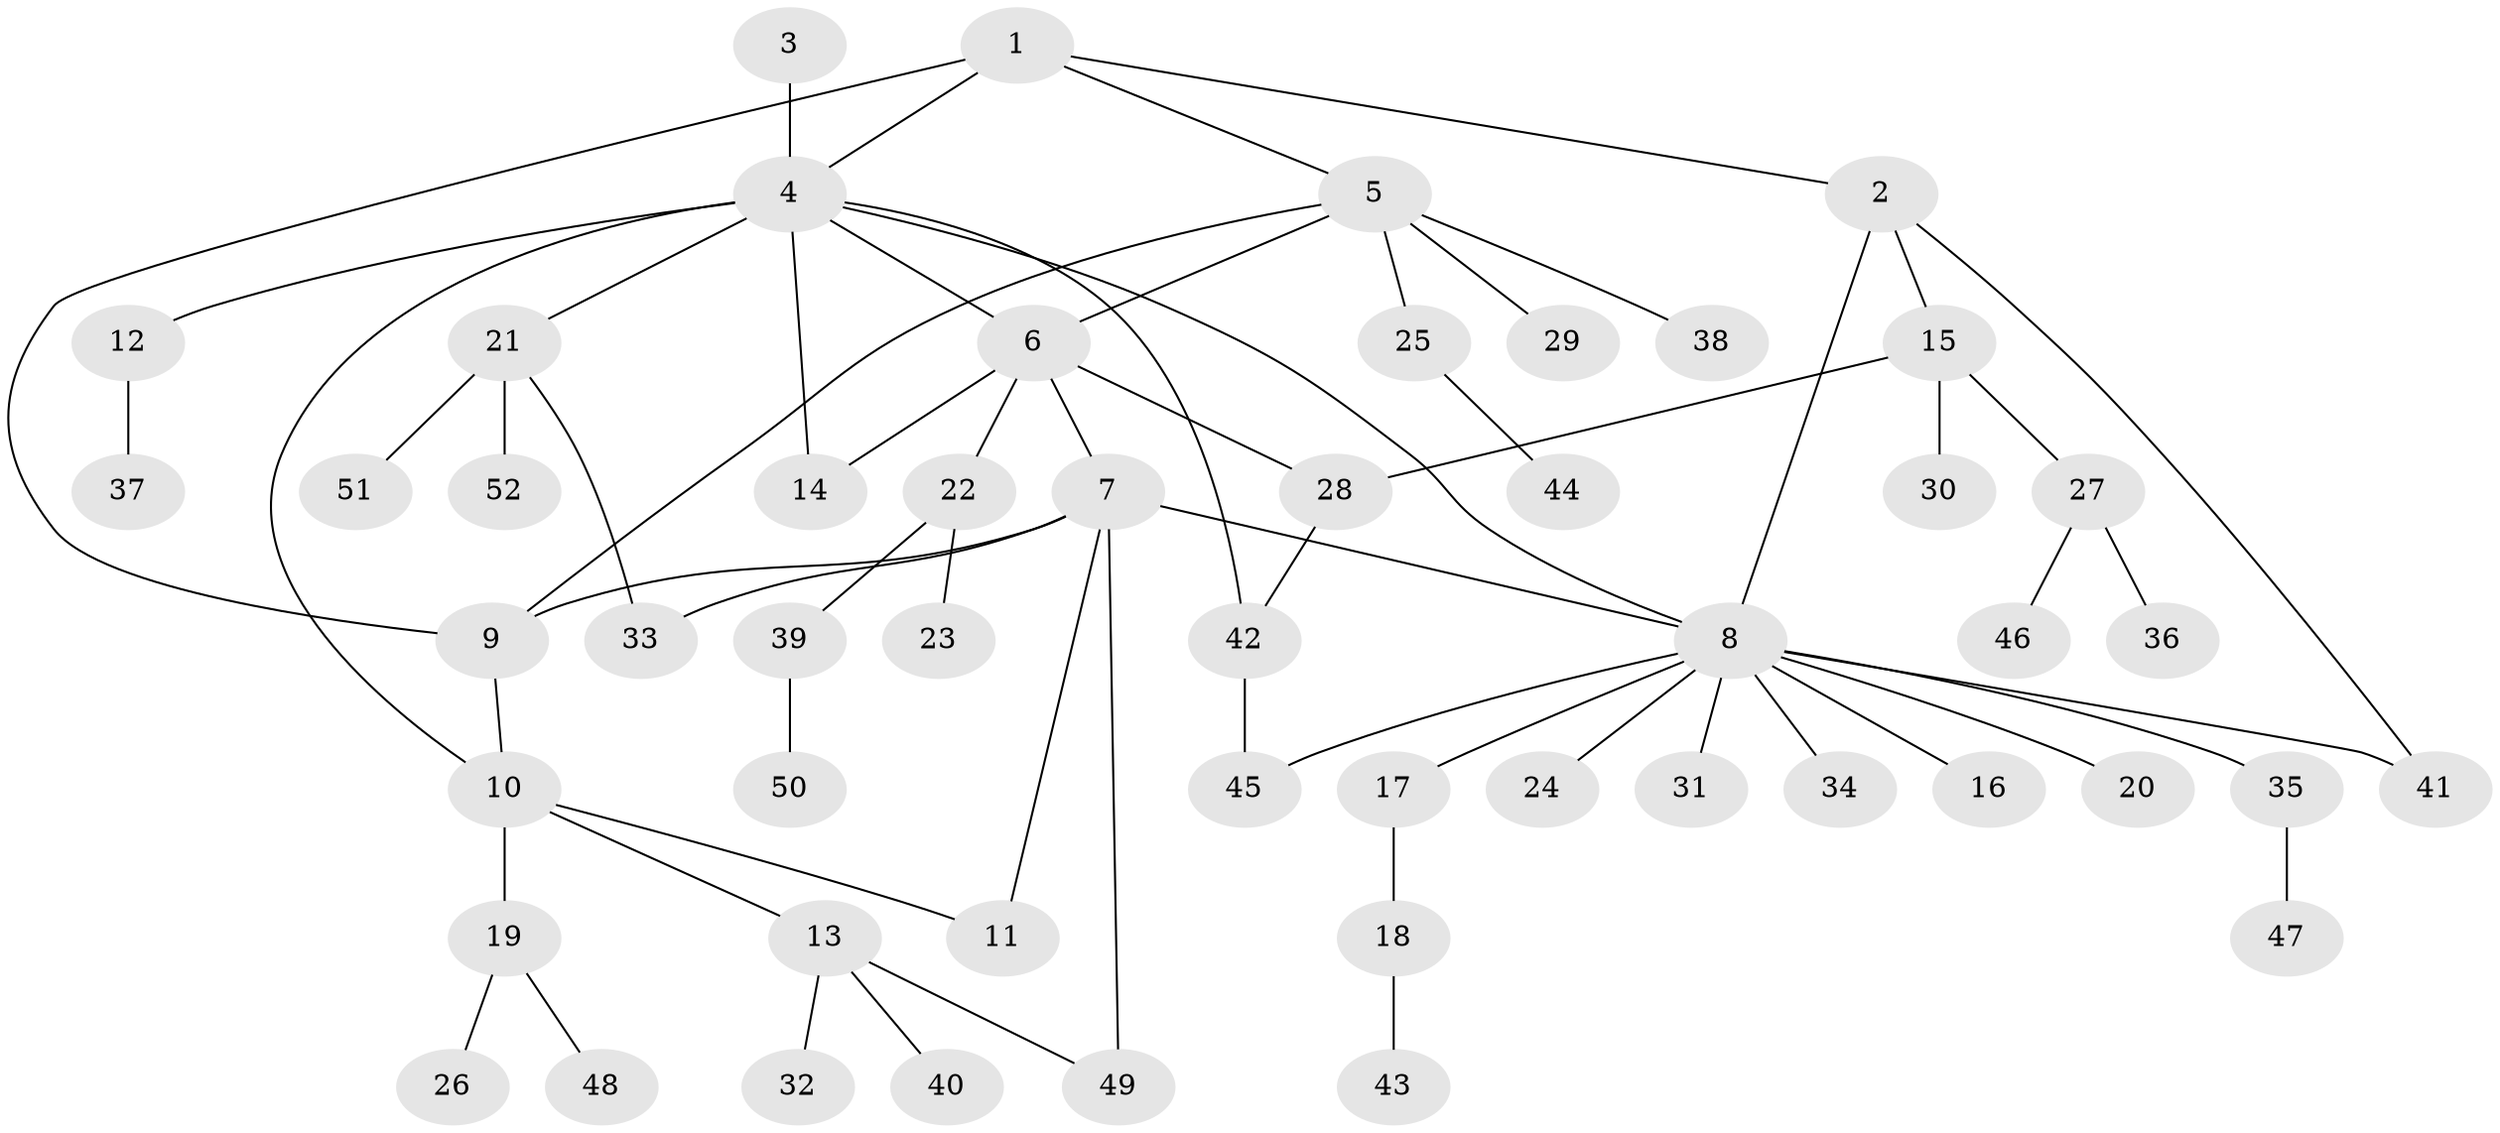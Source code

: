 // coarse degree distribution, {5: 0.02857142857142857, 3: 0.14285714285714285, 1: 0.5428571428571428, 11: 0.05714285714285714, 4: 0.02857142857142857, 7: 0.02857142857142857, 6: 0.05714285714285714, 2: 0.11428571428571428}
// Generated by graph-tools (version 1.1) at 2025/52/02/27/25 19:52:14]
// undirected, 52 vertices, 65 edges
graph export_dot {
graph [start="1"]
  node [color=gray90,style=filled];
  1;
  2;
  3;
  4;
  5;
  6;
  7;
  8;
  9;
  10;
  11;
  12;
  13;
  14;
  15;
  16;
  17;
  18;
  19;
  20;
  21;
  22;
  23;
  24;
  25;
  26;
  27;
  28;
  29;
  30;
  31;
  32;
  33;
  34;
  35;
  36;
  37;
  38;
  39;
  40;
  41;
  42;
  43;
  44;
  45;
  46;
  47;
  48;
  49;
  50;
  51;
  52;
  1 -- 2;
  1 -- 4;
  1 -- 5;
  1 -- 9;
  2 -- 8;
  2 -- 15;
  2 -- 41;
  3 -- 4;
  4 -- 6;
  4 -- 8;
  4 -- 10;
  4 -- 12;
  4 -- 14;
  4 -- 21;
  4 -- 42;
  5 -- 6;
  5 -- 9;
  5 -- 25;
  5 -- 29;
  5 -- 38;
  6 -- 7;
  6 -- 14;
  6 -- 22;
  6 -- 28;
  7 -- 8;
  7 -- 9;
  7 -- 11;
  7 -- 33;
  7 -- 49;
  8 -- 16;
  8 -- 17;
  8 -- 20;
  8 -- 24;
  8 -- 31;
  8 -- 34;
  8 -- 35;
  8 -- 41;
  8 -- 45;
  9 -- 10;
  10 -- 11;
  10 -- 13;
  10 -- 19;
  12 -- 37;
  13 -- 32;
  13 -- 40;
  13 -- 49;
  15 -- 27;
  15 -- 28;
  15 -- 30;
  17 -- 18;
  18 -- 43;
  19 -- 26;
  19 -- 48;
  21 -- 33;
  21 -- 51;
  21 -- 52;
  22 -- 23;
  22 -- 39;
  25 -- 44;
  27 -- 36;
  27 -- 46;
  28 -- 42;
  35 -- 47;
  39 -- 50;
  42 -- 45;
}
